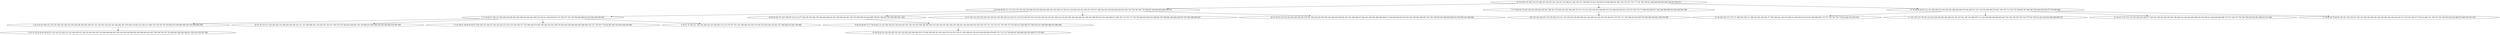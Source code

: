 digraph true_tree {
	"0" -> "1"
	"1" -> "2"
	"2" -> "3"
	"0" -> "4"
	"2" -> "5"
	"1" -> "6"
	"2" -> "7"
	"0" -> "8"
	"8" -> "9"
	"6" -> "10"
	"2" -> "11"
	"10" -> "12"
	"1" -> "13"
	"4" -> "14"
	"8" -> "15"
	"1" -> "16"
	"8" -> "17"
	"8" -> "18"
	"3" -> "19"
	"0" [label="25 35 55 61 70 159 174 175 188 197 235 247 291 324 327 378 386 417 481 497 531 559 569 573 625 639 655 673 682 686 687 692 708 716 761 776 777 781 782 799 811 820 828 836 850 883 920 935 946 973"];
	"1" [label="13 63 66 84 86 111 113 133 153 154 162 185 208 230 245 260 263 280 292 305 308 313 393 413 418 426 434 451 455 457 470 471 488 504 523 539 620 629 636 641 683 718 730 740 765 778 788 827 830 840 853 865 924 975"];
	"2" [label="3 37 40 62 67 109 127 204 220 255 269 342 364 399 454 456 502 506 533 545 611 640 654 674 715 728 737 743 749 790 804 808 815 819 845 903 965 991"];
	"3" [label="2 4 14 22 53 106 131 137 147 160 163 198 219 240 249 290 294 295 296 297 321 339 391 422 423 441 446 462 467 478 490 510 607 612 652 677 696 724 750 763 797 810 863 875 876 887 893 927 933 956 962 995"];
	"4" [label="7 17 18 44 50 74 104 130 156 168 224 238 241 246 261 279 289 329 349 358 368 370 372 373 412 433 438 445 448 465 472 473 498 538 642 651 670 672 706 772 775 800 802 806 817 843 848 890 904 919 922 954 961 989"];
	"5" [label="42 54 79 115 117 119 120 140 170 196 228 259 306 341 411 437 440 486 491 518 530 551 553 557 558 574 578 594 645 648 663 744 758 866 870 880 908 926 950 958 966 970 987 994"];
	"6" [label="20 68 92 98 107 145 158 207 212 213 277 282 287 354 360 376 384 400 409 416 427 436 450 453 461 555 572 584 595 610 634 689 768 821 856 921 931 942 963 981 1000"];
	"7" [label="1 5 23 38 41 46 88 94 95 97 108 136 157 236 237 242 243 253 272 310 319 356 366 371 374 398 428 474 483 509 526 536 541 560 576 585 604 659 666 668 685 688 699 720 721 729 767 774 832 867 907 918 943 944 955 993"];
	"8" [label="27 30 36 65 82 85 112 151 202 209 214 234 250 362 388 404 459 476 492 495 511 527 535 543 638 665 679 691 704 705 713 725 755 786 801 847 884 897 928 929 939 964 977 979 982 983"];
	"9" [label="51 64 129 143 171 173 177 180 190 199 217 288 322 334 350 365 377 392 395 401 429 475 484 515 566 605 616 619 657 669 690 695 710 717 722 732 754 770 814 842 915 930 936"];
	"10" [label="8 26 43 58 60 72 77 78 93 96 114 152 184 194 227 239 258 267 301 333 335 397 408 480 485 505 514 524 534 547 561 562 567 590 591 593 602 603 622 676 700 723 731 733 734 747 759 760 773 791 803 813 844 860 877 905 916 917 940 959 968 972 986 990"];
	"11" [label="6 19 31 75 105 121 148 149 186 232 233 248 265 273 275 278 337 351 355 389 460 552 563 575 587 615 624 662 825 851 871 894 895 914 941 976 985"];
	"12" [label="33 49 56 81 83 126 150 182 191 201 216 281 285 299 304 323 375 382 390 402 431 435 449 479 516 537 570 571 592 598 621 623 633 644 656 660 678 681 701 712 735 738 805 807 846 886 925 953 960 971 974 980"];
	"13" [label="12 57 102 116 123 125 128 132 134 161 165 189 193 215 225 271 274 276 300 307 314 316 332 336 343 353 381 383 410 414 432 487 494 500 508 521 556 581 588 597 627 631 649 658 671 694 702 714 753 771 783 794 809 816 824 831 838 841 857 858 861 862 864 938 947 957 984 988 996 997"];
	"14" [label="100 103 142 146 167 179 195 205 270 311 318 320 325 359 369 380 421 430 496 512 522 542 554 564 601 675 707 711 736 784 833 834 855 879 892 896 900 901 948 978 999"];
	"15" [label="71 135 139 176 178 181 210 223 229 256 262 266 268 315 347 357 361 367 379 489 507 513 525 548 589 596 606 653 667 703 726 739 745 752 756 779 793 795 812 823 829 854 885 888 889 937"];
	"16" [label="24 47 48 59 110 122 124 164 166 169 203 218 231 244 252 264 283 303 345 346 425 439 442 447 452 458 468 477 482 501 528 550 580 586 608 617 618 626 630 632 637 643 647 650 661 680 693 742 764 798 835 837 849 859 869 873 878 906 910 949 998"];
	"17" [label="21 34 52 73 87 101 172 187 206 222 226 317 330 331 338 344 348 363 387 396 406 415 424 443 463 499 529 540 599 613 628 646 684 698 719 727 746 757 769 785 796 839 872 891 898 912 913 992"];
	"18" [label="11 28 32 69 76 89 99 138 141 183 192 251 254 257 286 293 298 302 326 328 385 394 420 444 493 517 519 532 565 577 579 614 664 741 748 751 762 789 818 822 852 868 874 899 945 951 952"];
	"19" [label="9 10 15 16 29 39 45 80 90 91 118 144 155 200 211 221 284 309 312 340 352 403 405 407 419 464 466 469 503 520 544 546 549 568 582 583 600 609 635 697 709 766 780 787 792 826 881 882 902 909 911 923 932 934 967 969"];
}
